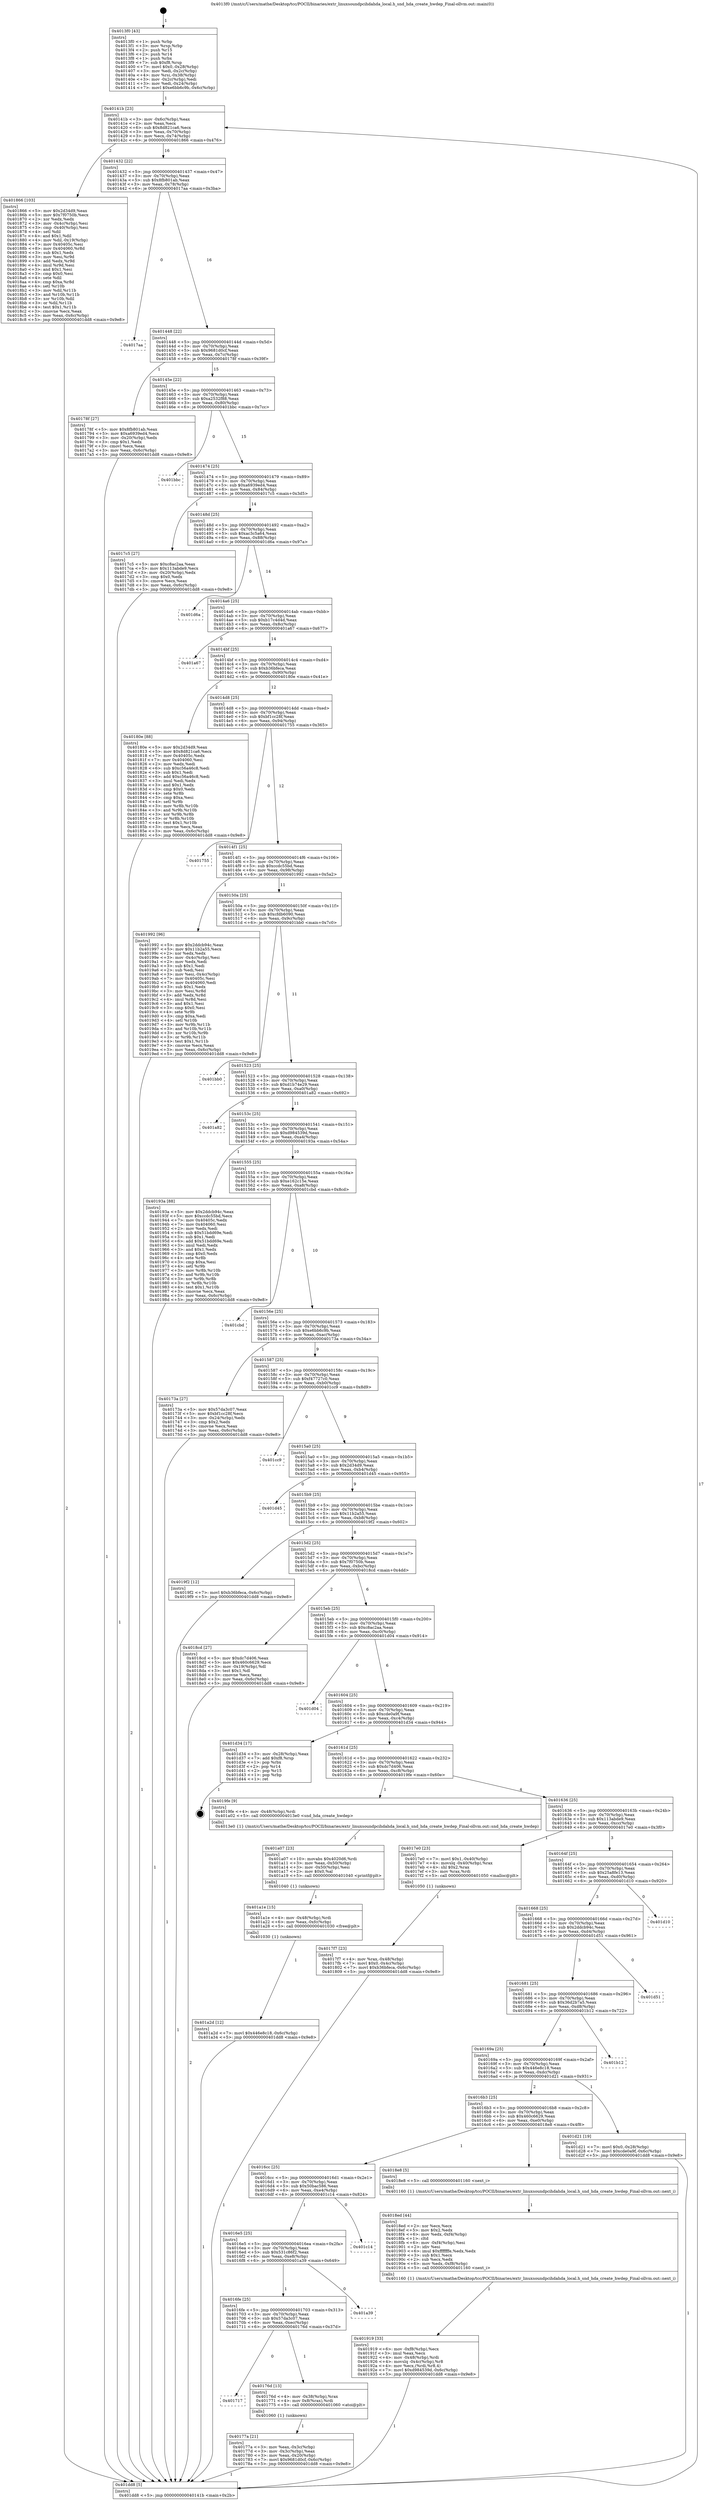 digraph "0x4013f0" {
  label = "0x4013f0 (/mnt/c/Users/mathe/Desktop/tcc/POCII/binaries/extr_linuxsoundpcihdahda_local.h_snd_hda_create_hwdep_Final-ollvm.out::main(0))"
  labelloc = "t"
  node[shape=record]

  Entry [label="",width=0.3,height=0.3,shape=circle,fillcolor=black,style=filled]
  "0x40141b" [label="{
     0x40141b [23]\l
     | [instrs]\l
     &nbsp;&nbsp;0x40141b \<+3\>: mov -0x6c(%rbp),%eax\l
     &nbsp;&nbsp;0x40141e \<+2\>: mov %eax,%ecx\l
     &nbsp;&nbsp;0x401420 \<+6\>: sub $0x8d821ca6,%ecx\l
     &nbsp;&nbsp;0x401426 \<+3\>: mov %eax,-0x70(%rbp)\l
     &nbsp;&nbsp;0x401429 \<+3\>: mov %ecx,-0x74(%rbp)\l
     &nbsp;&nbsp;0x40142c \<+6\>: je 0000000000401866 \<main+0x476\>\l
  }"]
  "0x401866" [label="{
     0x401866 [103]\l
     | [instrs]\l
     &nbsp;&nbsp;0x401866 \<+5\>: mov $0x2d34d9,%eax\l
     &nbsp;&nbsp;0x40186b \<+5\>: mov $0x7f0750b,%ecx\l
     &nbsp;&nbsp;0x401870 \<+2\>: xor %edx,%edx\l
     &nbsp;&nbsp;0x401872 \<+3\>: mov -0x4c(%rbp),%esi\l
     &nbsp;&nbsp;0x401875 \<+3\>: cmp -0x40(%rbp),%esi\l
     &nbsp;&nbsp;0x401878 \<+4\>: setl %dil\l
     &nbsp;&nbsp;0x40187c \<+4\>: and $0x1,%dil\l
     &nbsp;&nbsp;0x401880 \<+4\>: mov %dil,-0x19(%rbp)\l
     &nbsp;&nbsp;0x401884 \<+7\>: mov 0x40405c,%esi\l
     &nbsp;&nbsp;0x40188b \<+8\>: mov 0x404060,%r8d\l
     &nbsp;&nbsp;0x401893 \<+3\>: sub $0x1,%edx\l
     &nbsp;&nbsp;0x401896 \<+3\>: mov %esi,%r9d\l
     &nbsp;&nbsp;0x401899 \<+3\>: add %edx,%r9d\l
     &nbsp;&nbsp;0x40189c \<+4\>: imul %r9d,%esi\l
     &nbsp;&nbsp;0x4018a0 \<+3\>: and $0x1,%esi\l
     &nbsp;&nbsp;0x4018a3 \<+3\>: cmp $0x0,%esi\l
     &nbsp;&nbsp;0x4018a6 \<+4\>: sete %dil\l
     &nbsp;&nbsp;0x4018aa \<+4\>: cmp $0xa,%r8d\l
     &nbsp;&nbsp;0x4018ae \<+4\>: setl %r10b\l
     &nbsp;&nbsp;0x4018b2 \<+3\>: mov %dil,%r11b\l
     &nbsp;&nbsp;0x4018b5 \<+3\>: and %r10b,%r11b\l
     &nbsp;&nbsp;0x4018b8 \<+3\>: xor %r10b,%dil\l
     &nbsp;&nbsp;0x4018bb \<+3\>: or %dil,%r11b\l
     &nbsp;&nbsp;0x4018be \<+4\>: test $0x1,%r11b\l
     &nbsp;&nbsp;0x4018c2 \<+3\>: cmovne %ecx,%eax\l
     &nbsp;&nbsp;0x4018c5 \<+3\>: mov %eax,-0x6c(%rbp)\l
     &nbsp;&nbsp;0x4018c8 \<+5\>: jmp 0000000000401dd8 \<main+0x9e8\>\l
  }"]
  "0x401432" [label="{
     0x401432 [22]\l
     | [instrs]\l
     &nbsp;&nbsp;0x401432 \<+5\>: jmp 0000000000401437 \<main+0x47\>\l
     &nbsp;&nbsp;0x401437 \<+3\>: mov -0x70(%rbp),%eax\l
     &nbsp;&nbsp;0x40143a \<+5\>: sub $0x8fb801ab,%eax\l
     &nbsp;&nbsp;0x40143f \<+3\>: mov %eax,-0x78(%rbp)\l
     &nbsp;&nbsp;0x401442 \<+6\>: je 00000000004017aa \<main+0x3ba\>\l
  }"]
  Exit [label="",width=0.3,height=0.3,shape=circle,fillcolor=black,style=filled,peripheries=2]
  "0x4017aa" [label="{
     0x4017aa\l
  }", style=dashed]
  "0x401448" [label="{
     0x401448 [22]\l
     | [instrs]\l
     &nbsp;&nbsp;0x401448 \<+5\>: jmp 000000000040144d \<main+0x5d\>\l
     &nbsp;&nbsp;0x40144d \<+3\>: mov -0x70(%rbp),%eax\l
     &nbsp;&nbsp;0x401450 \<+5\>: sub $0x9681d0cf,%eax\l
     &nbsp;&nbsp;0x401455 \<+3\>: mov %eax,-0x7c(%rbp)\l
     &nbsp;&nbsp;0x401458 \<+6\>: je 000000000040178f \<main+0x39f\>\l
  }"]
  "0x401a2d" [label="{
     0x401a2d [12]\l
     | [instrs]\l
     &nbsp;&nbsp;0x401a2d \<+7\>: movl $0x446e8c18,-0x6c(%rbp)\l
     &nbsp;&nbsp;0x401a34 \<+5\>: jmp 0000000000401dd8 \<main+0x9e8\>\l
  }"]
  "0x40178f" [label="{
     0x40178f [27]\l
     | [instrs]\l
     &nbsp;&nbsp;0x40178f \<+5\>: mov $0x8fb801ab,%eax\l
     &nbsp;&nbsp;0x401794 \<+5\>: mov $0xa6939ed4,%ecx\l
     &nbsp;&nbsp;0x401799 \<+3\>: mov -0x20(%rbp),%edx\l
     &nbsp;&nbsp;0x40179c \<+3\>: cmp $0x1,%edx\l
     &nbsp;&nbsp;0x40179f \<+3\>: cmovl %ecx,%eax\l
     &nbsp;&nbsp;0x4017a2 \<+3\>: mov %eax,-0x6c(%rbp)\l
     &nbsp;&nbsp;0x4017a5 \<+5\>: jmp 0000000000401dd8 \<main+0x9e8\>\l
  }"]
  "0x40145e" [label="{
     0x40145e [22]\l
     | [instrs]\l
     &nbsp;&nbsp;0x40145e \<+5\>: jmp 0000000000401463 \<main+0x73\>\l
     &nbsp;&nbsp;0x401463 \<+3\>: mov -0x70(%rbp),%eax\l
     &nbsp;&nbsp;0x401466 \<+5\>: sub $0xa2532f88,%eax\l
     &nbsp;&nbsp;0x40146b \<+3\>: mov %eax,-0x80(%rbp)\l
     &nbsp;&nbsp;0x40146e \<+6\>: je 0000000000401bbc \<main+0x7cc\>\l
  }"]
  "0x401a1e" [label="{
     0x401a1e [15]\l
     | [instrs]\l
     &nbsp;&nbsp;0x401a1e \<+4\>: mov -0x48(%rbp),%rdi\l
     &nbsp;&nbsp;0x401a22 \<+6\>: mov %eax,-0xfc(%rbp)\l
     &nbsp;&nbsp;0x401a28 \<+5\>: call 0000000000401030 \<free@plt\>\l
     | [calls]\l
     &nbsp;&nbsp;0x401030 \{1\} (unknown)\l
  }"]
  "0x401bbc" [label="{
     0x401bbc\l
  }", style=dashed]
  "0x401474" [label="{
     0x401474 [25]\l
     | [instrs]\l
     &nbsp;&nbsp;0x401474 \<+5\>: jmp 0000000000401479 \<main+0x89\>\l
     &nbsp;&nbsp;0x401479 \<+3\>: mov -0x70(%rbp),%eax\l
     &nbsp;&nbsp;0x40147c \<+5\>: sub $0xa6939ed4,%eax\l
     &nbsp;&nbsp;0x401481 \<+6\>: mov %eax,-0x84(%rbp)\l
     &nbsp;&nbsp;0x401487 \<+6\>: je 00000000004017c5 \<main+0x3d5\>\l
  }"]
  "0x401a07" [label="{
     0x401a07 [23]\l
     | [instrs]\l
     &nbsp;&nbsp;0x401a07 \<+10\>: movabs $0x4020d6,%rdi\l
     &nbsp;&nbsp;0x401a11 \<+3\>: mov %eax,-0x50(%rbp)\l
     &nbsp;&nbsp;0x401a14 \<+3\>: mov -0x50(%rbp),%esi\l
     &nbsp;&nbsp;0x401a17 \<+2\>: mov $0x0,%al\l
     &nbsp;&nbsp;0x401a19 \<+5\>: call 0000000000401040 \<printf@plt\>\l
     | [calls]\l
     &nbsp;&nbsp;0x401040 \{1\} (unknown)\l
  }"]
  "0x4017c5" [label="{
     0x4017c5 [27]\l
     | [instrs]\l
     &nbsp;&nbsp;0x4017c5 \<+5\>: mov $0xc8ac2aa,%eax\l
     &nbsp;&nbsp;0x4017ca \<+5\>: mov $0x113abde9,%ecx\l
     &nbsp;&nbsp;0x4017cf \<+3\>: mov -0x20(%rbp),%edx\l
     &nbsp;&nbsp;0x4017d2 \<+3\>: cmp $0x0,%edx\l
     &nbsp;&nbsp;0x4017d5 \<+3\>: cmove %ecx,%eax\l
     &nbsp;&nbsp;0x4017d8 \<+3\>: mov %eax,-0x6c(%rbp)\l
     &nbsp;&nbsp;0x4017db \<+5\>: jmp 0000000000401dd8 \<main+0x9e8\>\l
  }"]
  "0x40148d" [label="{
     0x40148d [25]\l
     | [instrs]\l
     &nbsp;&nbsp;0x40148d \<+5\>: jmp 0000000000401492 \<main+0xa2\>\l
     &nbsp;&nbsp;0x401492 \<+3\>: mov -0x70(%rbp),%eax\l
     &nbsp;&nbsp;0x401495 \<+5\>: sub $0xac3c5a64,%eax\l
     &nbsp;&nbsp;0x40149a \<+6\>: mov %eax,-0x88(%rbp)\l
     &nbsp;&nbsp;0x4014a0 \<+6\>: je 0000000000401d6a \<main+0x97a\>\l
  }"]
  "0x401919" [label="{
     0x401919 [33]\l
     | [instrs]\l
     &nbsp;&nbsp;0x401919 \<+6\>: mov -0xf8(%rbp),%ecx\l
     &nbsp;&nbsp;0x40191f \<+3\>: imul %eax,%ecx\l
     &nbsp;&nbsp;0x401922 \<+4\>: mov -0x48(%rbp),%rdi\l
     &nbsp;&nbsp;0x401926 \<+4\>: movslq -0x4c(%rbp),%r8\l
     &nbsp;&nbsp;0x40192a \<+4\>: mov %ecx,(%rdi,%r8,4)\l
     &nbsp;&nbsp;0x40192e \<+7\>: movl $0xd984539d,-0x6c(%rbp)\l
     &nbsp;&nbsp;0x401935 \<+5\>: jmp 0000000000401dd8 \<main+0x9e8\>\l
  }"]
  "0x401d6a" [label="{
     0x401d6a\l
  }", style=dashed]
  "0x4014a6" [label="{
     0x4014a6 [25]\l
     | [instrs]\l
     &nbsp;&nbsp;0x4014a6 \<+5\>: jmp 00000000004014ab \<main+0xbb\>\l
     &nbsp;&nbsp;0x4014ab \<+3\>: mov -0x70(%rbp),%eax\l
     &nbsp;&nbsp;0x4014ae \<+5\>: sub $0xb17c4d4d,%eax\l
     &nbsp;&nbsp;0x4014b3 \<+6\>: mov %eax,-0x8c(%rbp)\l
     &nbsp;&nbsp;0x4014b9 \<+6\>: je 0000000000401a67 \<main+0x677\>\l
  }"]
  "0x4018ed" [label="{
     0x4018ed [44]\l
     | [instrs]\l
     &nbsp;&nbsp;0x4018ed \<+2\>: xor %ecx,%ecx\l
     &nbsp;&nbsp;0x4018ef \<+5\>: mov $0x2,%edx\l
     &nbsp;&nbsp;0x4018f4 \<+6\>: mov %edx,-0xf4(%rbp)\l
     &nbsp;&nbsp;0x4018fa \<+1\>: cltd\l
     &nbsp;&nbsp;0x4018fb \<+6\>: mov -0xf4(%rbp),%esi\l
     &nbsp;&nbsp;0x401901 \<+2\>: idiv %esi\l
     &nbsp;&nbsp;0x401903 \<+6\>: imul $0xfffffffe,%edx,%edx\l
     &nbsp;&nbsp;0x401909 \<+3\>: sub $0x1,%ecx\l
     &nbsp;&nbsp;0x40190c \<+2\>: sub %ecx,%edx\l
     &nbsp;&nbsp;0x40190e \<+6\>: mov %edx,-0xf8(%rbp)\l
     &nbsp;&nbsp;0x401914 \<+5\>: call 0000000000401160 \<next_i\>\l
     | [calls]\l
     &nbsp;&nbsp;0x401160 \{1\} (/mnt/c/Users/mathe/Desktop/tcc/POCII/binaries/extr_linuxsoundpcihdahda_local.h_snd_hda_create_hwdep_Final-ollvm.out::next_i)\l
  }"]
  "0x401a67" [label="{
     0x401a67\l
  }", style=dashed]
  "0x4014bf" [label="{
     0x4014bf [25]\l
     | [instrs]\l
     &nbsp;&nbsp;0x4014bf \<+5\>: jmp 00000000004014c4 \<main+0xd4\>\l
     &nbsp;&nbsp;0x4014c4 \<+3\>: mov -0x70(%rbp),%eax\l
     &nbsp;&nbsp;0x4014c7 \<+5\>: sub $0xb36bfeca,%eax\l
     &nbsp;&nbsp;0x4014cc \<+6\>: mov %eax,-0x90(%rbp)\l
     &nbsp;&nbsp;0x4014d2 \<+6\>: je 000000000040180e \<main+0x41e\>\l
  }"]
  "0x4017f7" [label="{
     0x4017f7 [23]\l
     | [instrs]\l
     &nbsp;&nbsp;0x4017f7 \<+4\>: mov %rax,-0x48(%rbp)\l
     &nbsp;&nbsp;0x4017fb \<+7\>: movl $0x0,-0x4c(%rbp)\l
     &nbsp;&nbsp;0x401802 \<+7\>: movl $0xb36bfeca,-0x6c(%rbp)\l
     &nbsp;&nbsp;0x401809 \<+5\>: jmp 0000000000401dd8 \<main+0x9e8\>\l
  }"]
  "0x40180e" [label="{
     0x40180e [88]\l
     | [instrs]\l
     &nbsp;&nbsp;0x40180e \<+5\>: mov $0x2d34d9,%eax\l
     &nbsp;&nbsp;0x401813 \<+5\>: mov $0x8d821ca6,%ecx\l
     &nbsp;&nbsp;0x401818 \<+7\>: mov 0x40405c,%edx\l
     &nbsp;&nbsp;0x40181f \<+7\>: mov 0x404060,%esi\l
     &nbsp;&nbsp;0x401826 \<+2\>: mov %edx,%edi\l
     &nbsp;&nbsp;0x401828 \<+6\>: sub $0xc56a46c8,%edi\l
     &nbsp;&nbsp;0x40182e \<+3\>: sub $0x1,%edi\l
     &nbsp;&nbsp;0x401831 \<+6\>: add $0xc56a46c8,%edi\l
     &nbsp;&nbsp;0x401837 \<+3\>: imul %edi,%edx\l
     &nbsp;&nbsp;0x40183a \<+3\>: and $0x1,%edx\l
     &nbsp;&nbsp;0x40183d \<+3\>: cmp $0x0,%edx\l
     &nbsp;&nbsp;0x401840 \<+4\>: sete %r8b\l
     &nbsp;&nbsp;0x401844 \<+3\>: cmp $0xa,%esi\l
     &nbsp;&nbsp;0x401847 \<+4\>: setl %r9b\l
     &nbsp;&nbsp;0x40184b \<+3\>: mov %r8b,%r10b\l
     &nbsp;&nbsp;0x40184e \<+3\>: and %r9b,%r10b\l
     &nbsp;&nbsp;0x401851 \<+3\>: xor %r9b,%r8b\l
     &nbsp;&nbsp;0x401854 \<+3\>: or %r8b,%r10b\l
     &nbsp;&nbsp;0x401857 \<+4\>: test $0x1,%r10b\l
     &nbsp;&nbsp;0x40185b \<+3\>: cmovne %ecx,%eax\l
     &nbsp;&nbsp;0x40185e \<+3\>: mov %eax,-0x6c(%rbp)\l
     &nbsp;&nbsp;0x401861 \<+5\>: jmp 0000000000401dd8 \<main+0x9e8\>\l
  }"]
  "0x4014d8" [label="{
     0x4014d8 [25]\l
     | [instrs]\l
     &nbsp;&nbsp;0x4014d8 \<+5\>: jmp 00000000004014dd \<main+0xed\>\l
     &nbsp;&nbsp;0x4014dd \<+3\>: mov -0x70(%rbp),%eax\l
     &nbsp;&nbsp;0x4014e0 \<+5\>: sub $0xbf1cc28f,%eax\l
     &nbsp;&nbsp;0x4014e5 \<+6\>: mov %eax,-0x94(%rbp)\l
     &nbsp;&nbsp;0x4014eb \<+6\>: je 0000000000401755 \<main+0x365\>\l
  }"]
  "0x40177a" [label="{
     0x40177a [21]\l
     | [instrs]\l
     &nbsp;&nbsp;0x40177a \<+3\>: mov %eax,-0x3c(%rbp)\l
     &nbsp;&nbsp;0x40177d \<+3\>: mov -0x3c(%rbp),%eax\l
     &nbsp;&nbsp;0x401780 \<+3\>: mov %eax,-0x20(%rbp)\l
     &nbsp;&nbsp;0x401783 \<+7\>: movl $0x9681d0cf,-0x6c(%rbp)\l
     &nbsp;&nbsp;0x40178a \<+5\>: jmp 0000000000401dd8 \<main+0x9e8\>\l
  }"]
  "0x401755" [label="{
     0x401755\l
  }", style=dashed]
  "0x4014f1" [label="{
     0x4014f1 [25]\l
     | [instrs]\l
     &nbsp;&nbsp;0x4014f1 \<+5\>: jmp 00000000004014f6 \<main+0x106\>\l
     &nbsp;&nbsp;0x4014f6 \<+3\>: mov -0x70(%rbp),%eax\l
     &nbsp;&nbsp;0x4014f9 \<+5\>: sub $0xccdc55bd,%eax\l
     &nbsp;&nbsp;0x4014fe \<+6\>: mov %eax,-0x98(%rbp)\l
     &nbsp;&nbsp;0x401504 \<+6\>: je 0000000000401992 \<main+0x5a2\>\l
  }"]
  "0x401717" [label="{
     0x401717\l
  }", style=dashed]
  "0x401992" [label="{
     0x401992 [96]\l
     | [instrs]\l
     &nbsp;&nbsp;0x401992 \<+5\>: mov $0x2ddcb94c,%eax\l
     &nbsp;&nbsp;0x401997 \<+5\>: mov $0x11b2a55,%ecx\l
     &nbsp;&nbsp;0x40199c \<+2\>: xor %edx,%edx\l
     &nbsp;&nbsp;0x40199e \<+3\>: mov -0x4c(%rbp),%esi\l
     &nbsp;&nbsp;0x4019a1 \<+2\>: mov %edx,%edi\l
     &nbsp;&nbsp;0x4019a3 \<+3\>: sub $0x1,%edi\l
     &nbsp;&nbsp;0x4019a6 \<+2\>: sub %edi,%esi\l
     &nbsp;&nbsp;0x4019a8 \<+3\>: mov %esi,-0x4c(%rbp)\l
     &nbsp;&nbsp;0x4019ab \<+7\>: mov 0x40405c,%esi\l
     &nbsp;&nbsp;0x4019b2 \<+7\>: mov 0x404060,%edi\l
     &nbsp;&nbsp;0x4019b9 \<+3\>: sub $0x1,%edx\l
     &nbsp;&nbsp;0x4019bc \<+3\>: mov %esi,%r8d\l
     &nbsp;&nbsp;0x4019bf \<+3\>: add %edx,%r8d\l
     &nbsp;&nbsp;0x4019c2 \<+4\>: imul %r8d,%esi\l
     &nbsp;&nbsp;0x4019c6 \<+3\>: and $0x1,%esi\l
     &nbsp;&nbsp;0x4019c9 \<+3\>: cmp $0x0,%esi\l
     &nbsp;&nbsp;0x4019cc \<+4\>: sete %r9b\l
     &nbsp;&nbsp;0x4019d0 \<+3\>: cmp $0xa,%edi\l
     &nbsp;&nbsp;0x4019d3 \<+4\>: setl %r10b\l
     &nbsp;&nbsp;0x4019d7 \<+3\>: mov %r9b,%r11b\l
     &nbsp;&nbsp;0x4019da \<+3\>: and %r10b,%r11b\l
     &nbsp;&nbsp;0x4019dd \<+3\>: xor %r10b,%r9b\l
     &nbsp;&nbsp;0x4019e0 \<+3\>: or %r9b,%r11b\l
     &nbsp;&nbsp;0x4019e3 \<+4\>: test $0x1,%r11b\l
     &nbsp;&nbsp;0x4019e7 \<+3\>: cmovne %ecx,%eax\l
     &nbsp;&nbsp;0x4019ea \<+3\>: mov %eax,-0x6c(%rbp)\l
     &nbsp;&nbsp;0x4019ed \<+5\>: jmp 0000000000401dd8 \<main+0x9e8\>\l
  }"]
  "0x40150a" [label="{
     0x40150a [25]\l
     | [instrs]\l
     &nbsp;&nbsp;0x40150a \<+5\>: jmp 000000000040150f \<main+0x11f\>\l
     &nbsp;&nbsp;0x40150f \<+3\>: mov -0x70(%rbp),%eax\l
     &nbsp;&nbsp;0x401512 \<+5\>: sub $0xcfdb6090,%eax\l
     &nbsp;&nbsp;0x401517 \<+6\>: mov %eax,-0x9c(%rbp)\l
     &nbsp;&nbsp;0x40151d \<+6\>: je 0000000000401bb0 \<main+0x7c0\>\l
  }"]
  "0x40176d" [label="{
     0x40176d [13]\l
     | [instrs]\l
     &nbsp;&nbsp;0x40176d \<+4\>: mov -0x38(%rbp),%rax\l
     &nbsp;&nbsp;0x401771 \<+4\>: mov 0x8(%rax),%rdi\l
     &nbsp;&nbsp;0x401775 \<+5\>: call 0000000000401060 \<atoi@plt\>\l
     | [calls]\l
     &nbsp;&nbsp;0x401060 \{1\} (unknown)\l
  }"]
  "0x401bb0" [label="{
     0x401bb0\l
  }", style=dashed]
  "0x401523" [label="{
     0x401523 [25]\l
     | [instrs]\l
     &nbsp;&nbsp;0x401523 \<+5\>: jmp 0000000000401528 \<main+0x138\>\l
     &nbsp;&nbsp;0x401528 \<+3\>: mov -0x70(%rbp),%eax\l
     &nbsp;&nbsp;0x40152b \<+5\>: sub $0xd1b74e29,%eax\l
     &nbsp;&nbsp;0x401530 \<+6\>: mov %eax,-0xa0(%rbp)\l
     &nbsp;&nbsp;0x401536 \<+6\>: je 0000000000401a82 \<main+0x692\>\l
  }"]
  "0x4016fe" [label="{
     0x4016fe [25]\l
     | [instrs]\l
     &nbsp;&nbsp;0x4016fe \<+5\>: jmp 0000000000401703 \<main+0x313\>\l
     &nbsp;&nbsp;0x401703 \<+3\>: mov -0x70(%rbp),%eax\l
     &nbsp;&nbsp;0x401706 \<+5\>: sub $0x57da3c07,%eax\l
     &nbsp;&nbsp;0x40170b \<+6\>: mov %eax,-0xec(%rbp)\l
     &nbsp;&nbsp;0x401711 \<+6\>: je 000000000040176d \<main+0x37d\>\l
  }"]
  "0x401a82" [label="{
     0x401a82\l
  }", style=dashed]
  "0x40153c" [label="{
     0x40153c [25]\l
     | [instrs]\l
     &nbsp;&nbsp;0x40153c \<+5\>: jmp 0000000000401541 \<main+0x151\>\l
     &nbsp;&nbsp;0x401541 \<+3\>: mov -0x70(%rbp),%eax\l
     &nbsp;&nbsp;0x401544 \<+5\>: sub $0xd984539d,%eax\l
     &nbsp;&nbsp;0x401549 \<+6\>: mov %eax,-0xa4(%rbp)\l
     &nbsp;&nbsp;0x40154f \<+6\>: je 000000000040193a \<main+0x54a\>\l
  }"]
  "0x401a39" [label="{
     0x401a39\l
  }", style=dashed]
  "0x40193a" [label="{
     0x40193a [88]\l
     | [instrs]\l
     &nbsp;&nbsp;0x40193a \<+5\>: mov $0x2ddcb94c,%eax\l
     &nbsp;&nbsp;0x40193f \<+5\>: mov $0xccdc55bd,%ecx\l
     &nbsp;&nbsp;0x401944 \<+7\>: mov 0x40405c,%edx\l
     &nbsp;&nbsp;0x40194b \<+7\>: mov 0x404060,%esi\l
     &nbsp;&nbsp;0x401952 \<+2\>: mov %edx,%edi\l
     &nbsp;&nbsp;0x401954 \<+6\>: sub $0x51bdd69e,%edi\l
     &nbsp;&nbsp;0x40195a \<+3\>: sub $0x1,%edi\l
     &nbsp;&nbsp;0x40195d \<+6\>: add $0x51bdd69e,%edi\l
     &nbsp;&nbsp;0x401963 \<+3\>: imul %edi,%edx\l
     &nbsp;&nbsp;0x401966 \<+3\>: and $0x1,%edx\l
     &nbsp;&nbsp;0x401969 \<+3\>: cmp $0x0,%edx\l
     &nbsp;&nbsp;0x40196c \<+4\>: sete %r8b\l
     &nbsp;&nbsp;0x401970 \<+3\>: cmp $0xa,%esi\l
     &nbsp;&nbsp;0x401973 \<+4\>: setl %r9b\l
     &nbsp;&nbsp;0x401977 \<+3\>: mov %r8b,%r10b\l
     &nbsp;&nbsp;0x40197a \<+3\>: and %r9b,%r10b\l
     &nbsp;&nbsp;0x40197d \<+3\>: xor %r9b,%r8b\l
     &nbsp;&nbsp;0x401980 \<+3\>: or %r8b,%r10b\l
     &nbsp;&nbsp;0x401983 \<+4\>: test $0x1,%r10b\l
     &nbsp;&nbsp;0x401987 \<+3\>: cmovne %ecx,%eax\l
     &nbsp;&nbsp;0x40198a \<+3\>: mov %eax,-0x6c(%rbp)\l
     &nbsp;&nbsp;0x40198d \<+5\>: jmp 0000000000401dd8 \<main+0x9e8\>\l
  }"]
  "0x401555" [label="{
     0x401555 [25]\l
     | [instrs]\l
     &nbsp;&nbsp;0x401555 \<+5\>: jmp 000000000040155a \<main+0x16a\>\l
     &nbsp;&nbsp;0x40155a \<+3\>: mov -0x70(%rbp),%eax\l
     &nbsp;&nbsp;0x40155d \<+5\>: sub $0xe162c15e,%eax\l
     &nbsp;&nbsp;0x401562 \<+6\>: mov %eax,-0xa8(%rbp)\l
     &nbsp;&nbsp;0x401568 \<+6\>: je 0000000000401cbd \<main+0x8cd\>\l
  }"]
  "0x4016e5" [label="{
     0x4016e5 [25]\l
     | [instrs]\l
     &nbsp;&nbsp;0x4016e5 \<+5\>: jmp 00000000004016ea \<main+0x2fa\>\l
     &nbsp;&nbsp;0x4016ea \<+3\>: mov -0x70(%rbp),%eax\l
     &nbsp;&nbsp;0x4016ed \<+5\>: sub $0x531c86f2,%eax\l
     &nbsp;&nbsp;0x4016f2 \<+6\>: mov %eax,-0xe8(%rbp)\l
     &nbsp;&nbsp;0x4016f8 \<+6\>: je 0000000000401a39 \<main+0x649\>\l
  }"]
  "0x401cbd" [label="{
     0x401cbd\l
  }", style=dashed]
  "0x40156e" [label="{
     0x40156e [25]\l
     | [instrs]\l
     &nbsp;&nbsp;0x40156e \<+5\>: jmp 0000000000401573 \<main+0x183\>\l
     &nbsp;&nbsp;0x401573 \<+3\>: mov -0x70(%rbp),%eax\l
     &nbsp;&nbsp;0x401576 \<+5\>: sub $0xe6bb6c9b,%eax\l
     &nbsp;&nbsp;0x40157b \<+6\>: mov %eax,-0xac(%rbp)\l
     &nbsp;&nbsp;0x401581 \<+6\>: je 000000000040173a \<main+0x34a\>\l
  }"]
  "0x401c14" [label="{
     0x401c14\l
  }", style=dashed]
  "0x40173a" [label="{
     0x40173a [27]\l
     | [instrs]\l
     &nbsp;&nbsp;0x40173a \<+5\>: mov $0x57da3c07,%eax\l
     &nbsp;&nbsp;0x40173f \<+5\>: mov $0xbf1cc28f,%ecx\l
     &nbsp;&nbsp;0x401744 \<+3\>: mov -0x24(%rbp),%edx\l
     &nbsp;&nbsp;0x401747 \<+3\>: cmp $0x2,%edx\l
     &nbsp;&nbsp;0x40174a \<+3\>: cmovne %ecx,%eax\l
     &nbsp;&nbsp;0x40174d \<+3\>: mov %eax,-0x6c(%rbp)\l
     &nbsp;&nbsp;0x401750 \<+5\>: jmp 0000000000401dd8 \<main+0x9e8\>\l
  }"]
  "0x401587" [label="{
     0x401587 [25]\l
     | [instrs]\l
     &nbsp;&nbsp;0x401587 \<+5\>: jmp 000000000040158c \<main+0x19c\>\l
     &nbsp;&nbsp;0x40158c \<+3\>: mov -0x70(%rbp),%eax\l
     &nbsp;&nbsp;0x40158f \<+5\>: sub $0xf47727c0,%eax\l
     &nbsp;&nbsp;0x401594 \<+6\>: mov %eax,-0xb0(%rbp)\l
     &nbsp;&nbsp;0x40159a \<+6\>: je 0000000000401cc9 \<main+0x8d9\>\l
  }"]
  "0x401dd8" [label="{
     0x401dd8 [5]\l
     | [instrs]\l
     &nbsp;&nbsp;0x401dd8 \<+5\>: jmp 000000000040141b \<main+0x2b\>\l
  }"]
  "0x4013f0" [label="{
     0x4013f0 [43]\l
     | [instrs]\l
     &nbsp;&nbsp;0x4013f0 \<+1\>: push %rbp\l
     &nbsp;&nbsp;0x4013f1 \<+3\>: mov %rsp,%rbp\l
     &nbsp;&nbsp;0x4013f4 \<+2\>: push %r15\l
     &nbsp;&nbsp;0x4013f6 \<+2\>: push %r14\l
     &nbsp;&nbsp;0x4013f8 \<+1\>: push %rbx\l
     &nbsp;&nbsp;0x4013f9 \<+7\>: sub $0xf8,%rsp\l
     &nbsp;&nbsp;0x401400 \<+7\>: movl $0x0,-0x28(%rbp)\l
     &nbsp;&nbsp;0x401407 \<+3\>: mov %edi,-0x2c(%rbp)\l
     &nbsp;&nbsp;0x40140a \<+4\>: mov %rsi,-0x38(%rbp)\l
     &nbsp;&nbsp;0x40140e \<+3\>: mov -0x2c(%rbp),%edi\l
     &nbsp;&nbsp;0x401411 \<+3\>: mov %edi,-0x24(%rbp)\l
     &nbsp;&nbsp;0x401414 \<+7\>: movl $0xe6bb6c9b,-0x6c(%rbp)\l
  }"]
  "0x4016cc" [label="{
     0x4016cc [25]\l
     | [instrs]\l
     &nbsp;&nbsp;0x4016cc \<+5\>: jmp 00000000004016d1 \<main+0x2e1\>\l
     &nbsp;&nbsp;0x4016d1 \<+3\>: mov -0x70(%rbp),%eax\l
     &nbsp;&nbsp;0x4016d4 \<+5\>: sub $0x50bac586,%eax\l
     &nbsp;&nbsp;0x4016d9 \<+6\>: mov %eax,-0xe4(%rbp)\l
     &nbsp;&nbsp;0x4016df \<+6\>: je 0000000000401c14 \<main+0x824\>\l
  }"]
  "0x401cc9" [label="{
     0x401cc9\l
  }", style=dashed]
  "0x4015a0" [label="{
     0x4015a0 [25]\l
     | [instrs]\l
     &nbsp;&nbsp;0x4015a0 \<+5\>: jmp 00000000004015a5 \<main+0x1b5\>\l
     &nbsp;&nbsp;0x4015a5 \<+3\>: mov -0x70(%rbp),%eax\l
     &nbsp;&nbsp;0x4015a8 \<+5\>: sub $0x2d34d9,%eax\l
     &nbsp;&nbsp;0x4015ad \<+6\>: mov %eax,-0xb4(%rbp)\l
     &nbsp;&nbsp;0x4015b3 \<+6\>: je 0000000000401d45 \<main+0x955\>\l
  }"]
  "0x4018e8" [label="{
     0x4018e8 [5]\l
     | [instrs]\l
     &nbsp;&nbsp;0x4018e8 \<+5\>: call 0000000000401160 \<next_i\>\l
     | [calls]\l
     &nbsp;&nbsp;0x401160 \{1\} (/mnt/c/Users/mathe/Desktop/tcc/POCII/binaries/extr_linuxsoundpcihdahda_local.h_snd_hda_create_hwdep_Final-ollvm.out::next_i)\l
  }"]
  "0x401d45" [label="{
     0x401d45\l
  }", style=dashed]
  "0x4015b9" [label="{
     0x4015b9 [25]\l
     | [instrs]\l
     &nbsp;&nbsp;0x4015b9 \<+5\>: jmp 00000000004015be \<main+0x1ce\>\l
     &nbsp;&nbsp;0x4015be \<+3\>: mov -0x70(%rbp),%eax\l
     &nbsp;&nbsp;0x4015c1 \<+5\>: sub $0x11b2a55,%eax\l
     &nbsp;&nbsp;0x4015c6 \<+6\>: mov %eax,-0xb8(%rbp)\l
     &nbsp;&nbsp;0x4015cc \<+6\>: je 00000000004019f2 \<main+0x602\>\l
  }"]
  "0x4016b3" [label="{
     0x4016b3 [25]\l
     | [instrs]\l
     &nbsp;&nbsp;0x4016b3 \<+5\>: jmp 00000000004016b8 \<main+0x2c8\>\l
     &nbsp;&nbsp;0x4016b8 \<+3\>: mov -0x70(%rbp),%eax\l
     &nbsp;&nbsp;0x4016bb \<+5\>: sub $0x460c6629,%eax\l
     &nbsp;&nbsp;0x4016c0 \<+6\>: mov %eax,-0xe0(%rbp)\l
     &nbsp;&nbsp;0x4016c6 \<+6\>: je 00000000004018e8 \<main+0x4f8\>\l
  }"]
  "0x4019f2" [label="{
     0x4019f2 [12]\l
     | [instrs]\l
     &nbsp;&nbsp;0x4019f2 \<+7\>: movl $0xb36bfeca,-0x6c(%rbp)\l
     &nbsp;&nbsp;0x4019f9 \<+5\>: jmp 0000000000401dd8 \<main+0x9e8\>\l
  }"]
  "0x4015d2" [label="{
     0x4015d2 [25]\l
     | [instrs]\l
     &nbsp;&nbsp;0x4015d2 \<+5\>: jmp 00000000004015d7 \<main+0x1e7\>\l
     &nbsp;&nbsp;0x4015d7 \<+3\>: mov -0x70(%rbp),%eax\l
     &nbsp;&nbsp;0x4015da \<+5\>: sub $0x7f0750b,%eax\l
     &nbsp;&nbsp;0x4015df \<+6\>: mov %eax,-0xbc(%rbp)\l
     &nbsp;&nbsp;0x4015e5 \<+6\>: je 00000000004018cd \<main+0x4dd\>\l
  }"]
  "0x401d21" [label="{
     0x401d21 [19]\l
     | [instrs]\l
     &nbsp;&nbsp;0x401d21 \<+7\>: movl $0x0,-0x28(%rbp)\l
     &nbsp;&nbsp;0x401d28 \<+7\>: movl $0xcde0a9f,-0x6c(%rbp)\l
     &nbsp;&nbsp;0x401d2f \<+5\>: jmp 0000000000401dd8 \<main+0x9e8\>\l
  }"]
  "0x4018cd" [label="{
     0x4018cd [27]\l
     | [instrs]\l
     &nbsp;&nbsp;0x4018cd \<+5\>: mov $0xdc7d406,%eax\l
     &nbsp;&nbsp;0x4018d2 \<+5\>: mov $0x460c6629,%ecx\l
     &nbsp;&nbsp;0x4018d7 \<+3\>: mov -0x19(%rbp),%dl\l
     &nbsp;&nbsp;0x4018da \<+3\>: test $0x1,%dl\l
     &nbsp;&nbsp;0x4018dd \<+3\>: cmovne %ecx,%eax\l
     &nbsp;&nbsp;0x4018e0 \<+3\>: mov %eax,-0x6c(%rbp)\l
     &nbsp;&nbsp;0x4018e3 \<+5\>: jmp 0000000000401dd8 \<main+0x9e8\>\l
  }"]
  "0x4015eb" [label="{
     0x4015eb [25]\l
     | [instrs]\l
     &nbsp;&nbsp;0x4015eb \<+5\>: jmp 00000000004015f0 \<main+0x200\>\l
     &nbsp;&nbsp;0x4015f0 \<+3\>: mov -0x70(%rbp),%eax\l
     &nbsp;&nbsp;0x4015f3 \<+5\>: sub $0xc8ac2aa,%eax\l
     &nbsp;&nbsp;0x4015f8 \<+6\>: mov %eax,-0xc0(%rbp)\l
     &nbsp;&nbsp;0x4015fe \<+6\>: je 0000000000401d04 \<main+0x914\>\l
  }"]
  "0x40169a" [label="{
     0x40169a [25]\l
     | [instrs]\l
     &nbsp;&nbsp;0x40169a \<+5\>: jmp 000000000040169f \<main+0x2af\>\l
     &nbsp;&nbsp;0x40169f \<+3\>: mov -0x70(%rbp),%eax\l
     &nbsp;&nbsp;0x4016a2 \<+5\>: sub $0x446e8c18,%eax\l
     &nbsp;&nbsp;0x4016a7 \<+6\>: mov %eax,-0xdc(%rbp)\l
     &nbsp;&nbsp;0x4016ad \<+6\>: je 0000000000401d21 \<main+0x931\>\l
  }"]
  "0x401d04" [label="{
     0x401d04\l
  }", style=dashed]
  "0x401604" [label="{
     0x401604 [25]\l
     | [instrs]\l
     &nbsp;&nbsp;0x401604 \<+5\>: jmp 0000000000401609 \<main+0x219\>\l
     &nbsp;&nbsp;0x401609 \<+3\>: mov -0x70(%rbp),%eax\l
     &nbsp;&nbsp;0x40160c \<+5\>: sub $0xcde0a9f,%eax\l
     &nbsp;&nbsp;0x401611 \<+6\>: mov %eax,-0xc4(%rbp)\l
     &nbsp;&nbsp;0x401617 \<+6\>: je 0000000000401d34 \<main+0x944\>\l
  }"]
  "0x401b12" [label="{
     0x401b12\l
  }", style=dashed]
  "0x401d34" [label="{
     0x401d34 [17]\l
     | [instrs]\l
     &nbsp;&nbsp;0x401d34 \<+3\>: mov -0x28(%rbp),%eax\l
     &nbsp;&nbsp;0x401d37 \<+7\>: add $0xf8,%rsp\l
     &nbsp;&nbsp;0x401d3e \<+1\>: pop %rbx\l
     &nbsp;&nbsp;0x401d3f \<+2\>: pop %r14\l
     &nbsp;&nbsp;0x401d41 \<+2\>: pop %r15\l
     &nbsp;&nbsp;0x401d43 \<+1\>: pop %rbp\l
     &nbsp;&nbsp;0x401d44 \<+1\>: ret\l
  }"]
  "0x40161d" [label="{
     0x40161d [25]\l
     | [instrs]\l
     &nbsp;&nbsp;0x40161d \<+5\>: jmp 0000000000401622 \<main+0x232\>\l
     &nbsp;&nbsp;0x401622 \<+3\>: mov -0x70(%rbp),%eax\l
     &nbsp;&nbsp;0x401625 \<+5\>: sub $0xdc7d406,%eax\l
     &nbsp;&nbsp;0x40162a \<+6\>: mov %eax,-0xc8(%rbp)\l
     &nbsp;&nbsp;0x401630 \<+6\>: je 00000000004019fe \<main+0x60e\>\l
  }"]
  "0x401681" [label="{
     0x401681 [25]\l
     | [instrs]\l
     &nbsp;&nbsp;0x401681 \<+5\>: jmp 0000000000401686 \<main+0x296\>\l
     &nbsp;&nbsp;0x401686 \<+3\>: mov -0x70(%rbp),%eax\l
     &nbsp;&nbsp;0x401689 \<+5\>: sub $0x36d2b7a5,%eax\l
     &nbsp;&nbsp;0x40168e \<+6\>: mov %eax,-0xd8(%rbp)\l
     &nbsp;&nbsp;0x401694 \<+6\>: je 0000000000401b12 \<main+0x722\>\l
  }"]
  "0x4019fe" [label="{
     0x4019fe [9]\l
     | [instrs]\l
     &nbsp;&nbsp;0x4019fe \<+4\>: mov -0x48(%rbp),%rdi\l
     &nbsp;&nbsp;0x401a02 \<+5\>: call 00000000004013e0 \<snd_hda_create_hwdep\>\l
     | [calls]\l
     &nbsp;&nbsp;0x4013e0 \{1\} (/mnt/c/Users/mathe/Desktop/tcc/POCII/binaries/extr_linuxsoundpcihdahda_local.h_snd_hda_create_hwdep_Final-ollvm.out::snd_hda_create_hwdep)\l
  }"]
  "0x401636" [label="{
     0x401636 [25]\l
     | [instrs]\l
     &nbsp;&nbsp;0x401636 \<+5\>: jmp 000000000040163b \<main+0x24b\>\l
     &nbsp;&nbsp;0x40163b \<+3\>: mov -0x70(%rbp),%eax\l
     &nbsp;&nbsp;0x40163e \<+5\>: sub $0x113abde9,%eax\l
     &nbsp;&nbsp;0x401643 \<+6\>: mov %eax,-0xcc(%rbp)\l
     &nbsp;&nbsp;0x401649 \<+6\>: je 00000000004017e0 \<main+0x3f0\>\l
  }"]
  "0x401d51" [label="{
     0x401d51\l
  }", style=dashed]
  "0x4017e0" [label="{
     0x4017e0 [23]\l
     | [instrs]\l
     &nbsp;&nbsp;0x4017e0 \<+7\>: movl $0x1,-0x40(%rbp)\l
     &nbsp;&nbsp;0x4017e7 \<+4\>: movslq -0x40(%rbp),%rax\l
     &nbsp;&nbsp;0x4017eb \<+4\>: shl $0x2,%rax\l
     &nbsp;&nbsp;0x4017ef \<+3\>: mov %rax,%rdi\l
     &nbsp;&nbsp;0x4017f2 \<+5\>: call 0000000000401050 \<malloc@plt\>\l
     | [calls]\l
     &nbsp;&nbsp;0x401050 \{1\} (unknown)\l
  }"]
  "0x40164f" [label="{
     0x40164f [25]\l
     | [instrs]\l
     &nbsp;&nbsp;0x40164f \<+5\>: jmp 0000000000401654 \<main+0x264\>\l
     &nbsp;&nbsp;0x401654 \<+3\>: mov -0x70(%rbp),%eax\l
     &nbsp;&nbsp;0x401657 \<+5\>: sub $0x25a8fe13,%eax\l
     &nbsp;&nbsp;0x40165c \<+6\>: mov %eax,-0xd0(%rbp)\l
     &nbsp;&nbsp;0x401662 \<+6\>: je 0000000000401d10 \<main+0x920\>\l
  }"]
  "0x401668" [label="{
     0x401668 [25]\l
     | [instrs]\l
     &nbsp;&nbsp;0x401668 \<+5\>: jmp 000000000040166d \<main+0x27d\>\l
     &nbsp;&nbsp;0x40166d \<+3\>: mov -0x70(%rbp),%eax\l
     &nbsp;&nbsp;0x401670 \<+5\>: sub $0x2ddcb94c,%eax\l
     &nbsp;&nbsp;0x401675 \<+6\>: mov %eax,-0xd4(%rbp)\l
     &nbsp;&nbsp;0x40167b \<+6\>: je 0000000000401d51 \<main+0x961\>\l
  }"]
  "0x401d10" [label="{
     0x401d10\l
  }", style=dashed]
  Entry -> "0x4013f0" [label=" 1"]
  "0x40141b" -> "0x401866" [label=" 2"]
  "0x40141b" -> "0x401432" [label=" 16"]
  "0x401d34" -> Exit [label=" 1"]
  "0x401432" -> "0x4017aa" [label=" 0"]
  "0x401432" -> "0x401448" [label=" 16"]
  "0x401d21" -> "0x401dd8" [label=" 1"]
  "0x401448" -> "0x40178f" [label=" 1"]
  "0x401448" -> "0x40145e" [label=" 15"]
  "0x401a2d" -> "0x401dd8" [label=" 1"]
  "0x40145e" -> "0x401bbc" [label=" 0"]
  "0x40145e" -> "0x401474" [label=" 15"]
  "0x401a1e" -> "0x401a2d" [label=" 1"]
  "0x401474" -> "0x4017c5" [label=" 1"]
  "0x401474" -> "0x40148d" [label=" 14"]
  "0x401a07" -> "0x401a1e" [label=" 1"]
  "0x40148d" -> "0x401d6a" [label=" 0"]
  "0x40148d" -> "0x4014a6" [label=" 14"]
  "0x4019fe" -> "0x401a07" [label=" 1"]
  "0x4014a6" -> "0x401a67" [label=" 0"]
  "0x4014a6" -> "0x4014bf" [label=" 14"]
  "0x4019f2" -> "0x401dd8" [label=" 1"]
  "0x4014bf" -> "0x40180e" [label=" 2"]
  "0x4014bf" -> "0x4014d8" [label=" 12"]
  "0x401992" -> "0x401dd8" [label=" 1"]
  "0x4014d8" -> "0x401755" [label=" 0"]
  "0x4014d8" -> "0x4014f1" [label=" 12"]
  "0x40193a" -> "0x401dd8" [label=" 1"]
  "0x4014f1" -> "0x401992" [label=" 1"]
  "0x4014f1" -> "0x40150a" [label=" 11"]
  "0x401919" -> "0x401dd8" [label=" 1"]
  "0x40150a" -> "0x401bb0" [label=" 0"]
  "0x40150a" -> "0x401523" [label=" 11"]
  "0x4018ed" -> "0x401919" [label=" 1"]
  "0x401523" -> "0x401a82" [label=" 0"]
  "0x401523" -> "0x40153c" [label=" 11"]
  "0x4018cd" -> "0x401dd8" [label=" 2"]
  "0x40153c" -> "0x40193a" [label=" 1"]
  "0x40153c" -> "0x401555" [label=" 10"]
  "0x401866" -> "0x401dd8" [label=" 2"]
  "0x401555" -> "0x401cbd" [label=" 0"]
  "0x401555" -> "0x40156e" [label=" 10"]
  "0x4017f7" -> "0x401dd8" [label=" 1"]
  "0x40156e" -> "0x40173a" [label=" 1"]
  "0x40156e" -> "0x401587" [label=" 9"]
  "0x40173a" -> "0x401dd8" [label=" 1"]
  "0x4013f0" -> "0x40141b" [label=" 1"]
  "0x401dd8" -> "0x40141b" [label=" 17"]
  "0x4017e0" -> "0x4017f7" [label=" 1"]
  "0x401587" -> "0x401cc9" [label=" 0"]
  "0x401587" -> "0x4015a0" [label=" 9"]
  "0x40178f" -> "0x401dd8" [label=" 1"]
  "0x4015a0" -> "0x401d45" [label=" 0"]
  "0x4015a0" -> "0x4015b9" [label=" 9"]
  "0x40177a" -> "0x401dd8" [label=" 1"]
  "0x4015b9" -> "0x4019f2" [label=" 1"]
  "0x4015b9" -> "0x4015d2" [label=" 8"]
  "0x4016fe" -> "0x401717" [label=" 0"]
  "0x4015d2" -> "0x4018cd" [label=" 2"]
  "0x4015d2" -> "0x4015eb" [label=" 6"]
  "0x4016fe" -> "0x40176d" [label=" 1"]
  "0x4015eb" -> "0x401d04" [label=" 0"]
  "0x4015eb" -> "0x401604" [label=" 6"]
  "0x4016e5" -> "0x4016fe" [label=" 1"]
  "0x401604" -> "0x401d34" [label=" 1"]
  "0x401604" -> "0x40161d" [label=" 5"]
  "0x4016e5" -> "0x401a39" [label=" 0"]
  "0x40161d" -> "0x4019fe" [label=" 1"]
  "0x40161d" -> "0x401636" [label=" 4"]
  "0x4016cc" -> "0x4016e5" [label=" 1"]
  "0x401636" -> "0x4017e0" [label=" 1"]
  "0x401636" -> "0x40164f" [label=" 3"]
  "0x4016cc" -> "0x401c14" [label=" 0"]
  "0x40164f" -> "0x401d10" [label=" 0"]
  "0x40164f" -> "0x401668" [label=" 3"]
  "0x4017c5" -> "0x401dd8" [label=" 1"]
  "0x401668" -> "0x401d51" [label=" 0"]
  "0x401668" -> "0x401681" [label=" 3"]
  "0x40180e" -> "0x401dd8" [label=" 2"]
  "0x401681" -> "0x401b12" [label=" 0"]
  "0x401681" -> "0x40169a" [label=" 3"]
  "0x4018e8" -> "0x4018ed" [label=" 1"]
  "0x40169a" -> "0x401d21" [label=" 1"]
  "0x40169a" -> "0x4016b3" [label=" 2"]
  "0x40176d" -> "0x40177a" [label=" 1"]
  "0x4016b3" -> "0x4018e8" [label=" 1"]
  "0x4016b3" -> "0x4016cc" [label=" 1"]
}
